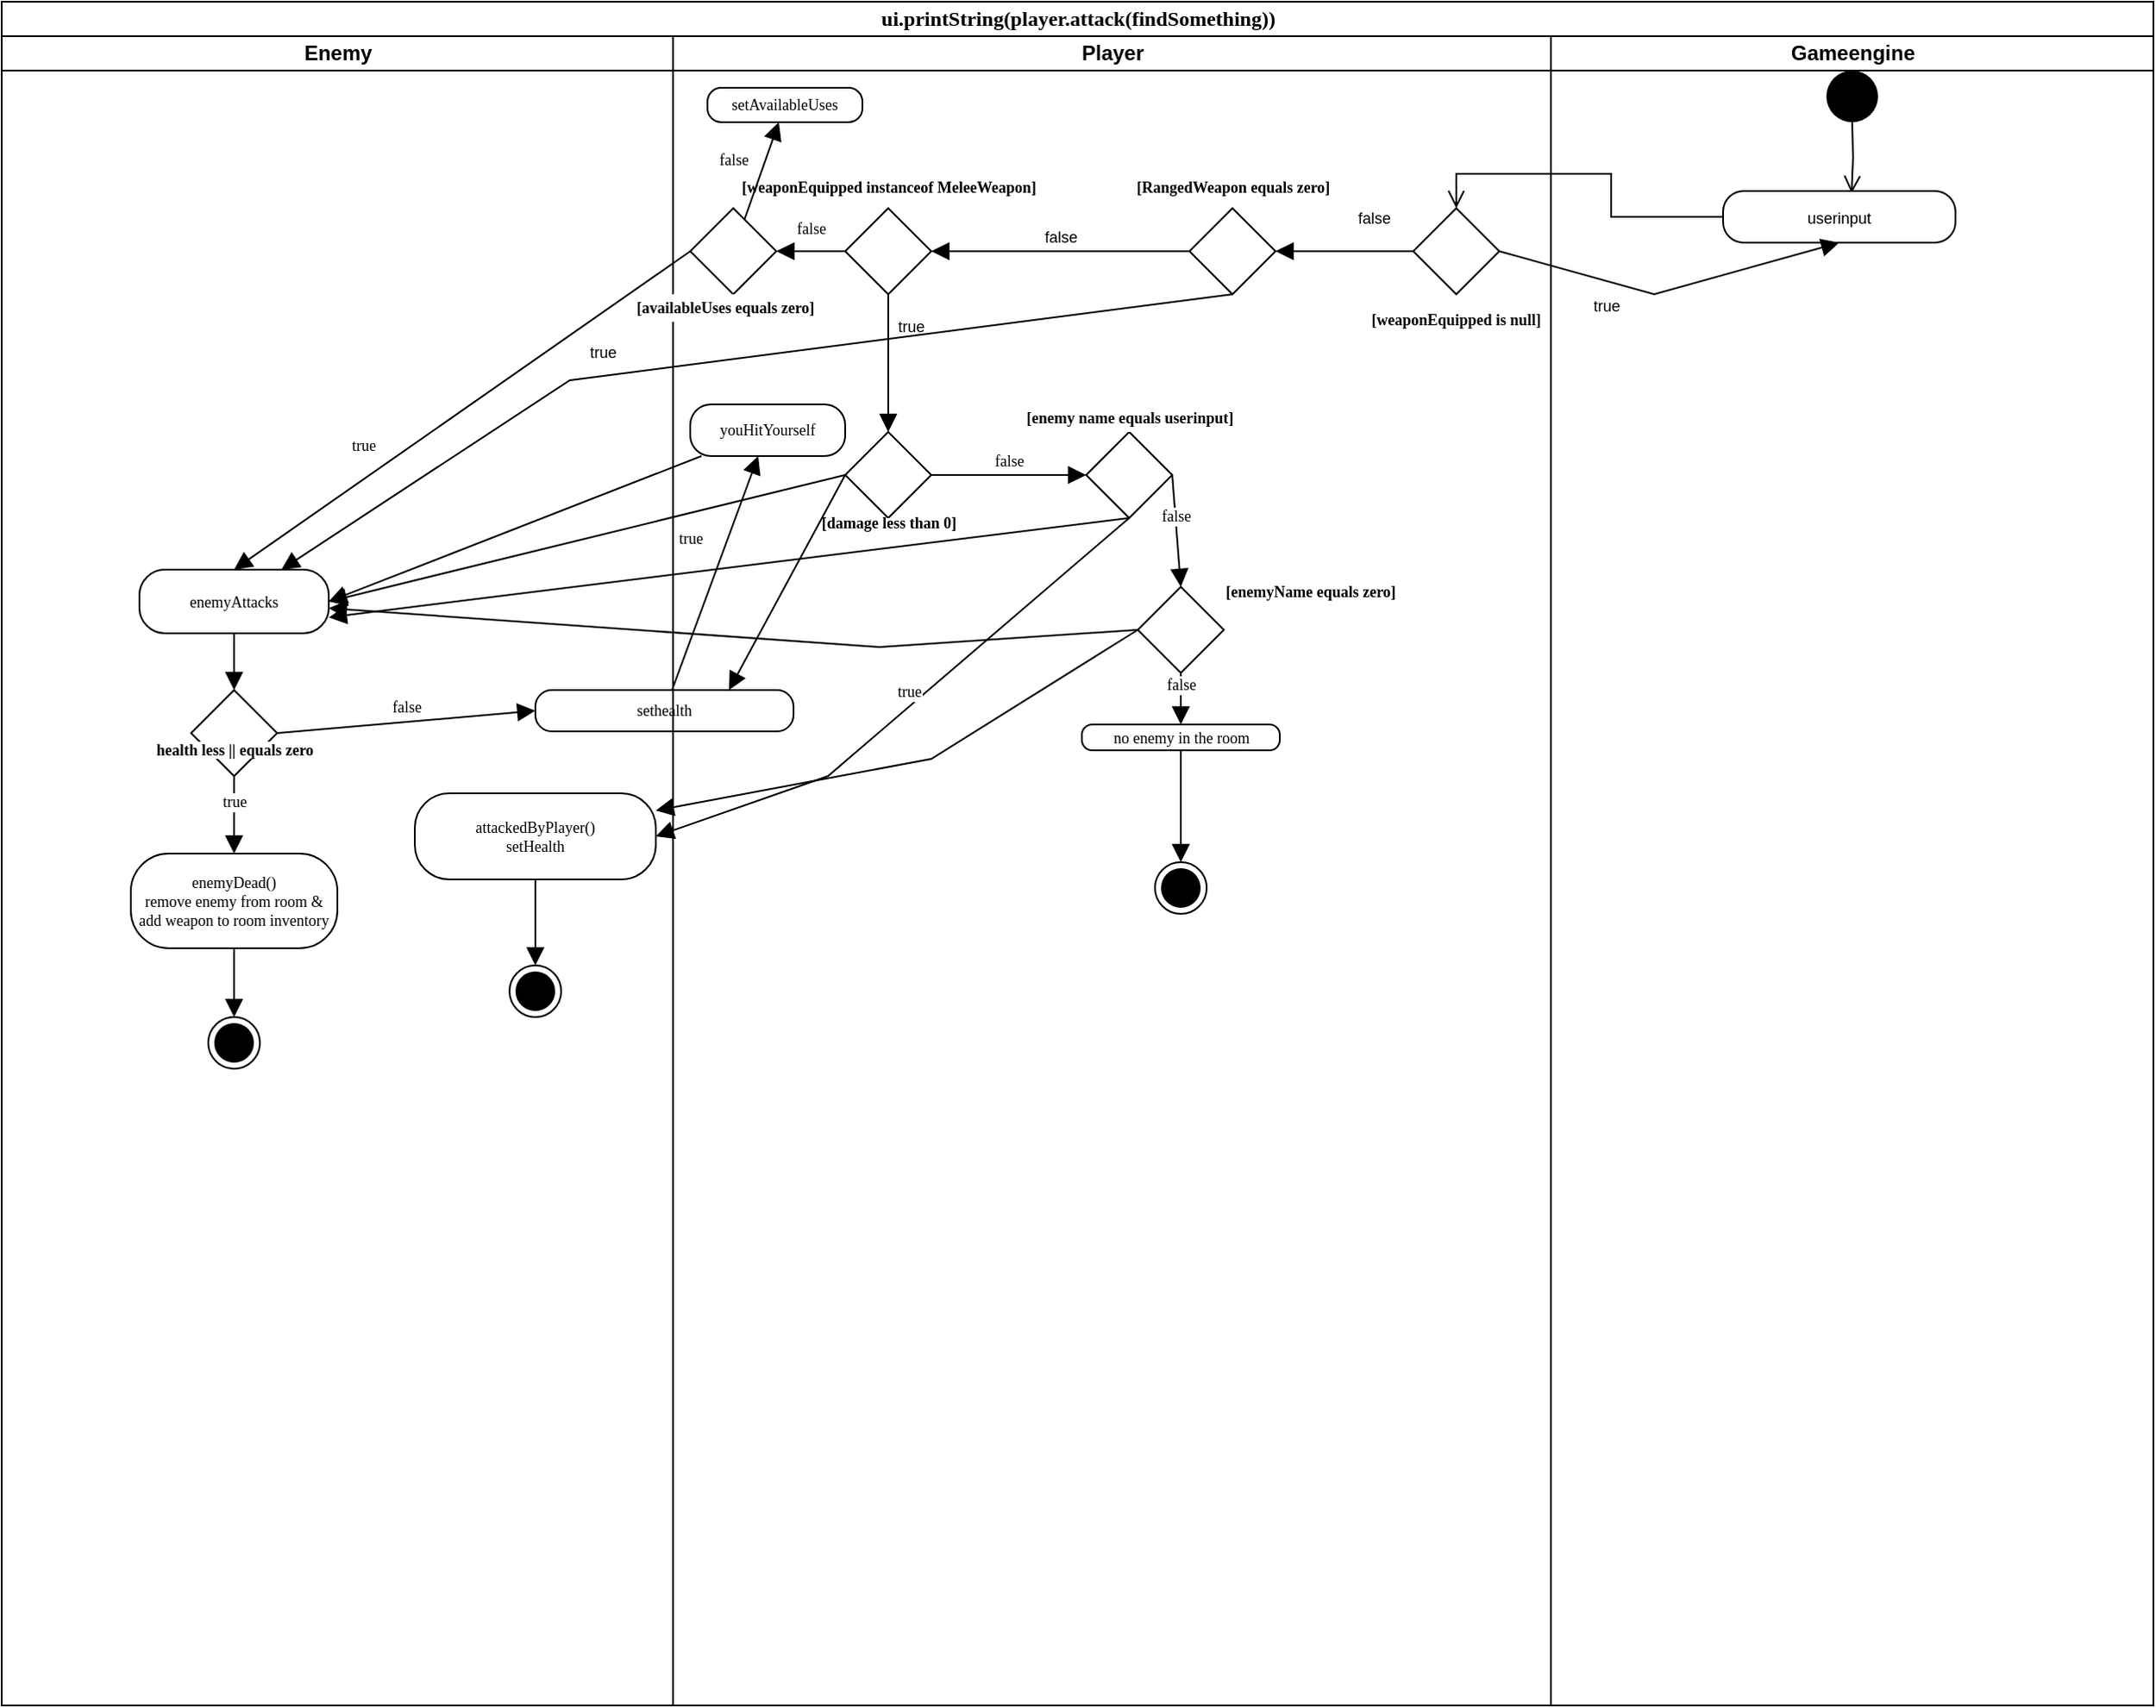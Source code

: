 <mxfile version="16.6.5" type="github">
  <diagram name="Page-1" id="0783ab3e-0a74-02c8-0abd-f7b4e66b4bec">
    <mxGraphModel dx="2285" dy="1299" grid="1" gridSize="10" guides="1" tooltips="1" connect="1" arrows="1" fold="1" page="1" pageScale="1" pageWidth="850" pageHeight="1100" background="none" math="0" shadow="0">
      <root>
        <mxCell id="0" />
        <mxCell id="1" parent="0" />
        <mxCell id="1c1d494c118603dd-1" value="ui.printString(player.attack(findSomething))" style="swimlane;html=1;childLayout=stackLayout;startSize=20;rounded=0;shadow=0;comic=0;labelBackgroundColor=none;strokeWidth=1;fontFamily=Verdana;fontSize=12;align=center;" parent="1" vertex="1">
          <mxGeometry x="-100" y="20" width="1250" height="990" as="geometry" />
        </mxCell>
        <mxCell id="1c1d494c118603dd-2" value="Enemy" style="swimlane;html=1;startSize=20;" parent="1c1d494c118603dd-1" vertex="1">
          <mxGeometry y="20" width="390" height="970" as="geometry" />
        </mxCell>
        <mxCell id="kxXblEN4KOY5F-5qo8Tu-33" value="enemyAttacks" style="rounded=1;whiteSpace=wrap;html=1;arcSize=40;fontColor=#000000;fillColor=default;strokeColor=#000000;shadow=0;labelBackgroundColor=none;comic=0;fontFamily=Verdana;fontSize=9;startSize=20;" vertex="1" parent="1c1d494c118603dd-2">
          <mxGeometry x="80" y="310" width="110" height="37" as="geometry" />
        </mxCell>
        <mxCell id="kxXblEN4KOY5F-5qo8Tu-40" value="sethealth" style="rounded=1;whiteSpace=wrap;html=1;arcSize=40;fontColor=#000000;fillColor=default;strokeColor=#000000;shadow=0;labelBackgroundColor=none;comic=0;fontFamily=Verdana;fontSize=9;startSize=20;" vertex="1" parent="1c1d494c118603dd-2">
          <mxGeometry x="310" y="380" width="150" height="24" as="geometry" />
        </mxCell>
        <mxCell id="kxXblEN4KOY5F-5qo8Tu-53" value="" style="rhombus;rounded=0;fontFamily=Helvetica;fontSize=8;fontColor=#000000;fillColor=none;gradientColor=none;html=1;shadow=0;labelBackgroundColor=none;comic=0;startSize=20;strokeColor=default;strokeWidth=1;" vertex="1" parent="1c1d494c118603dd-2">
          <mxGeometry x="110" y="380" width="50" height="50" as="geometry" />
        </mxCell>
        <mxCell id="kxXblEN4KOY5F-5qo8Tu-51" value="" style="html=1;verticalAlign=bottom;endArrow=block;rounded=0;labelBackgroundColor=default;fontFamily=Verdana;fontSize=9;fontColor=default;startSize=20;endSize=8;strokeColor=#000000;shape=connector;exitX=0.5;exitY=1;exitDx=0;exitDy=0;entryX=0.5;entryY=0;entryDx=0;entryDy=0;" edge="1" parent="1c1d494c118603dd-2" source="kxXblEN4KOY5F-5qo8Tu-33" target="kxXblEN4KOY5F-5qo8Tu-53">
          <mxGeometry width="80" relative="1" as="geometry">
            <mxPoint x="350" y="430" as="sourcePoint" />
            <mxPoint x="140" y="390" as="targetPoint" />
          </mxGeometry>
        </mxCell>
        <mxCell id="kxXblEN4KOY5F-5qo8Tu-55" value="health less || equals zero" style="text;align=center;fontStyle=1;verticalAlign=middle;spacingLeft=3;spacingRight=3;strokeColor=none;rotatable=0;points=[[0,0.5],[1,0.5]];portConstraint=eastwest;rounded=0;shadow=0;labelBackgroundColor=none;comic=0;fontFamily=Verdana;fontSize=9;fontColor=default;startSize=20;fillColor=default;html=1;" vertex="1" parent="1c1d494c118603dd-2">
          <mxGeometry x="95" y="410" width="80" height="10" as="geometry" />
        </mxCell>
        <mxCell id="kxXblEN4KOY5F-5qo8Tu-81" value="" style="edgeStyle=none;shape=connector;rounded=0;orthogonalLoop=1;jettySize=auto;html=1;labelBackgroundColor=default;fontFamily=Verdana;fontSize=9;fontColor=default;endArrow=block;startSize=20;endSize=8;strokeColor=#000000;" edge="1" parent="1c1d494c118603dd-2" source="kxXblEN4KOY5F-5qo8Tu-57" target="kxXblEN4KOY5F-5qo8Tu-80">
          <mxGeometry relative="1" as="geometry" />
        </mxCell>
        <mxCell id="kxXblEN4KOY5F-5qo8Tu-57" value="enemyDead()&lt;br&gt;remove enemy from room &amp;amp; add weapon to room inventory" style="rounded=1;whiteSpace=wrap;html=1;arcSize=40;fontColor=#000000;fillColor=default;strokeColor=#000000;shadow=0;labelBackgroundColor=none;comic=0;fontFamily=Verdana;fontSize=9;startSize=20;" vertex="1" parent="1c1d494c118603dd-2">
          <mxGeometry x="75" y="475" width="120" height="55" as="geometry" />
        </mxCell>
        <mxCell id="kxXblEN4KOY5F-5qo8Tu-56" value="true" style="html=1;verticalAlign=bottom;endArrow=block;rounded=0;labelBackgroundColor=default;fontFamily=Verdana;fontSize=9;fontColor=default;startSize=20;endSize=8;strokeColor=#000000;shape=connector;exitX=0.5;exitY=1;exitDx=0;exitDy=0;entryX=0.5;entryY=0;entryDx=0;entryDy=0;" edge="1" parent="1c1d494c118603dd-2" source="kxXblEN4KOY5F-5qo8Tu-53" target="kxXblEN4KOY5F-5qo8Tu-57">
          <mxGeometry width="80" relative="1" as="geometry">
            <mxPoint x="160" y="440" as="sourcePoint" />
            <mxPoint x="135" y="500" as="targetPoint" />
          </mxGeometry>
        </mxCell>
        <mxCell id="kxXblEN4KOY5F-5qo8Tu-54" value="false" style="html=1;verticalAlign=bottom;endArrow=block;rounded=0;labelBackgroundColor=default;fontFamily=Verdana;fontSize=9;fontColor=default;startSize=20;endSize=8;strokeColor=#000000;shape=connector;exitX=1;exitY=0.5;exitDx=0;exitDy=0;entryX=0;entryY=0.5;entryDx=0;entryDy=0;" edge="1" parent="1c1d494c118603dd-2" source="kxXblEN4KOY5F-5qo8Tu-53" target="kxXblEN4KOY5F-5qo8Tu-40">
          <mxGeometry width="80" relative="1" as="geometry">
            <mxPoint x="250" y="430" as="sourcePoint" />
            <mxPoint x="210" y="405" as="targetPoint" />
          </mxGeometry>
        </mxCell>
        <mxCell id="kxXblEN4KOY5F-5qo8Tu-79" value="" style="edgeStyle=none;shape=connector;rounded=0;orthogonalLoop=1;jettySize=auto;html=1;labelBackgroundColor=default;fontFamily=Verdana;fontSize=9;fontColor=default;endArrow=block;startSize=20;endSize=8;strokeColor=#000000;" edge="1" parent="1c1d494c118603dd-2" source="kxXblEN4KOY5F-5qo8Tu-64" target="kxXblEN4KOY5F-5qo8Tu-78">
          <mxGeometry relative="1" as="geometry" />
        </mxCell>
        <mxCell id="kxXblEN4KOY5F-5qo8Tu-64" value="attackedByPlayer()&lt;br&gt;setHealth" style="rounded=1;whiteSpace=wrap;html=1;arcSize=40;fontColor=#000000;fillColor=default;strokeColor=#000000;shadow=0;labelBackgroundColor=none;comic=0;fontFamily=Verdana;fontSize=9;startSize=20;" vertex="1" parent="1c1d494c118603dd-2">
          <mxGeometry x="240" y="440" width="140" height="50" as="geometry" />
        </mxCell>
        <mxCell id="kxXblEN4KOY5F-5qo8Tu-78" value="" style="ellipse;html=1;shape=endState;fillColor=#000000;strokeColor=#000000;rounded=0;shadow=0;labelBackgroundColor=none;comic=0;fontFamily=Verdana;fontSize=9;fontColor=default;startSize=20;" vertex="1" parent="1c1d494c118603dd-2">
          <mxGeometry x="295" y="540" width="30" height="30" as="geometry" />
        </mxCell>
        <mxCell id="kxXblEN4KOY5F-5qo8Tu-80" value="" style="ellipse;html=1;shape=endState;fillColor=#000000;strokeColor=#000000;rounded=0;shadow=0;labelBackgroundColor=none;comic=0;fontFamily=Verdana;fontSize=9;fontColor=default;startSize=20;" vertex="1" parent="1c1d494c118603dd-2">
          <mxGeometry x="120" y="570" width="30" height="30" as="geometry" />
        </mxCell>
        <mxCell id="1c1d494c118603dd-3" value="Player" style="swimlane;html=1;startSize=20;" parent="1c1d494c118603dd-1" vertex="1">
          <mxGeometry x="390" y="20" width="510" height="970" as="geometry" />
        </mxCell>
        <mxCell id="kxXblEN4KOY5F-5qo8Tu-12" value="&lt;font style=&quot;font-size: 9px&quot;&gt;false&lt;/font&gt;" style="html=1;verticalAlign=bottom;endArrow=block;rounded=0;labelBackgroundColor=default;fontFamily=Helvetica;fontSize=11;fontColor=#000000;endSize=8;strokeColor=#000000;shape=connector;exitX=0;exitY=0.5;exitDx=0;exitDy=0;entryX=1;entryY=0.5;entryDx=0;entryDy=0;" edge="1" parent="1c1d494c118603dd-3" source="kxXblEN4KOY5F-5qo8Tu-27" target="kxXblEN4KOY5F-5qo8Tu-26">
          <mxGeometry x="-0.417" y="-11" width="80" relative="1" as="geometry">
            <mxPoint x="370" y="175" as="sourcePoint" />
            <mxPoint x="292.5" y="175" as="targetPoint" />
            <mxPoint as="offset" />
          </mxGeometry>
        </mxCell>
        <mxCell id="kxXblEN4KOY5F-5qo8Tu-17" value="&lt;span style=&quot;text-align: center&quot;&gt;&lt;font style=&quot;font-size: 9px&quot;&gt;[RangedWeapon equals zero]&lt;/font&gt;&lt;/span&gt;" style="text;strokeColor=none;fillColor=default;align=center;verticalAlign=middle;spacingLeft=3;spacingRight=3;overflow=hidden;rotatable=0;points=[[0,0.5],[1,0.5]];portConstraint=eastwest;rounded=0;fontFamily=Verdana;fontSize=9;fontColor=default;html=1;fontStyle=1;shadow=0;labelBackgroundColor=none;comic=0;startSize=20;" vertex="1" parent="1c1d494c118603dd-3">
          <mxGeometry x="243.75" y="80" width="162.5" height="14" as="geometry" />
        </mxCell>
        <mxCell id="kxXblEN4KOY5F-5qo8Tu-18" value="&lt;span style=&quot;text-align: center&quot;&gt;&lt;font style=&quot;font-size: 9px&quot;&gt;[weaponEquipped is null]&lt;/font&gt;&lt;/span&gt;" style="text;strokeColor=none;fillColor=default;align=center;verticalAlign=middle;spacingLeft=3;spacingRight=3;overflow=hidden;rotatable=0;points=[[0,0.5],[1,0.5]];portConstraint=eastwest;rounded=0;fontFamily=Verdana;fontSize=9;fontColor=default;html=1;fontStyle=1;shadow=0;labelBackgroundColor=none;comic=0;startSize=20;" vertex="1" parent="1c1d494c118603dd-3">
          <mxGeometry x="380" y="150" width="150" height="30" as="geometry" />
        </mxCell>
        <mxCell id="kxXblEN4KOY5F-5qo8Tu-23" value="&lt;font style=&quot;font-size: 9px&quot;&gt;[weaponEquipped instanceof MeleeWeapon]&lt;/font&gt;" style="text;align=center;fontStyle=1;verticalAlign=middle;spacingLeft=3;spacingRight=3;strokeColor=none;rotatable=0;points=[[0,0.5],[1,0.5]];portConstraint=eastwest;rounded=0;fontFamily=Verdana;fontSize=9;fontColor=default;fillColor=default;gradientColor=none;html=1;shadow=0;labelBackgroundColor=none;comic=0;startSize=20;" vertex="1" parent="1c1d494c118603dd-3">
          <mxGeometry x="10" y="80" width="230" height="16" as="geometry" />
        </mxCell>
        <mxCell id="kxXblEN4KOY5F-5qo8Tu-26" value="" style="rhombus;rounded=0;fontFamily=Helvetica;fontSize=8;fontColor=#000000;fillColor=none;gradientColor=none;html=1;" vertex="1" parent="1c1d494c118603dd-3">
          <mxGeometry x="300" y="100" width="50" height="50" as="geometry" />
        </mxCell>
        <mxCell id="kxXblEN4KOY5F-5qo8Tu-27" value="" style="rhombus;rounded=0;fontFamily=Helvetica;fontSize=8;fontColor=#000000;fillColor=none;gradientColor=none;html=1;" vertex="1" parent="1c1d494c118603dd-3">
          <mxGeometry x="430" y="100" width="50" height="50" as="geometry" />
        </mxCell>
        <mxCell id="kxXblEN4KOY5F-5qo8Tu-28" value="" style="rhombus;rounded=0;fontFamily=Helvetica;fontSize=8;fontColor=#000000;fillColor=none;gradientColor=none;html=1;" vertex="1" parent="1c1d494c118603dd-3">
          <mxGeometry x="100" y="100" width="50" height="50" as="geometry" />
        </mxCell>
        <mxCell id="kxXblEN4KOY5F-5qo8Tu-21" value="&lt;font style=&quot;font-size: 9px&quot;&gt;false&lt;/font&gt;" style="html=1;verticalAlign=bottom;endArrow=block;rounded=0;labelBackgroundColor=default;fontFamily=Helvetica;fontSize=6;fontColor=#000000;endSize=8;strokeColor=#000000;shape=connector;exitX=0;exitY=0.5;exitDx=0;exitDy=0;entryX=1;entryY=0.5;entryDx=0;entryDy=0;" edge="1" parent="1c1d494c118603dd-3" source="kxXblEN4KOY5F-5qo8Tu-26" target="kxXblEN4KOY5F-5qo8Tu-28">
          <mxGeometry width="80" relative="1" as="geometry">
            <mxPoint x="197.5" y="175" as="sourcePoint" />
            <mxPoint x="120" y="175" as="targetPoint" />
          </mxGeometry>
        </mxCell>
        <mxCell id="kxXblEN4KOY5F-5qo8Tu-29" value="" style="rhombus;rounded=0;fontFamily=Helvetica;fontSize=8;fontColor=#000000;fillColor=none;gradientColor=none;html=1;" vertex="1" parent="1c1d494c118603dd-3">
          <mxGeometry x="100" y="230" width="50" height="50" as="geometry" />
        </mxCell>
        <mxCell id="kxXblEN4KOY5F-5qo8Tu-24" value="&lt;font style=&quot;font-size: 9px&quot;&gt;true&lt;/font&gt;" style="html=1;verticalAlign=bottom;endArrow=block;rounded=0;labelBackgroundColor=default;fontFamily=Helvetica;fontSize=8;fontColor=#000000;endSize=8;strokeColor=#000000;shape=connector;exitX=0.5;exitY=1;exitDx=0;exitDy=0;entryX=0.5;entryY=0;entryDx=0;entryDy=0;" edge="1" parent="1c1d494c118603dd-3" source="kxXblEN4KOY5F-5qo8Tu-28" target="kxXblEN4KOY5F-5qo8Tu-29">
          <mxGeometry x="-0.33" y="13" width="80" relative="1" as="geometry">
            <mxPoint x="70" y="210.0" as="sourcePoint" />
            <mxPoint x="135" y="260" as="targetPoint" />
            <mxPoint as="offset" />
          </mxGeometry>
        </mxCell>
        <mxCell id="kxXblEN4KOY5F-5qo8Tu-30" value="" style="rhombus;rounded=0;fontFamily=Helvetica;fontSize=8;fontColor=#000000;fillColor=none;gradientColor=none;html=1;" vertex="1" parent="1c1d494c118603dd-3">
          <mxGeometry x="10" y="100" width="50" height="50" as="geometry" />
        </mxCell>
        <mxCell id="kxXblEN4KOY5F-5qo8Tu-31" value="false" style="html=1;verticalAlign=bottom;endArrow=block;rounded=0;labelBackgroundColor=default;fontFamily=Verdana;fontSize=9;fontColor=default;startSize=20;endSize=8;strokeColor=#000000;shape=connector;exitX=0;exitY=0.5;exitDx=0;exitDy=0;entryX=1;entryY=0.5;entryDx=0;entryDy=0;" edge="1" parent="1c1d494c118603dd-3" source="kxXblEN4KOY5F-5qo8Tu-28" target="kxXblEN4KOY5F-5qo8Tu-30">
          <mxGeometry y="-5" width="80" relative="1" as="geometry">
            <mxPoint x="40" y="350" as="sourcePoint" />
            <mxPoint x="120" y="350" as="targetPoint" />
            <mxPoint as="offset" />
          </mxGeometry>
        </mxCell>
        <mxCell id="kxXblEN4KOY5F-5qo8Tu-36" value="setAvailableUses" style="rounded=1;whiteSpace=wrap;html=1;arcSize=40;fontColor=#000000;fillColor=default;strokeColor=#000000;shadow=0;labelBackgroundColor=none;comic=0;fontFamily=Verdana;fontSize=9;startSize=20;" vertex="1" parent="1c1d494c118603dd-3">
          <mxGeometry x="20" y="30" width="90" height="20" as="geometry" />
        </mxCell>
        <mxCell id="kxXblEN4KOY5F-5qo8Tu-35" value="false" style="html=1;verticalAlign=bottom;endArrow=block;rounded=0;labelBackgroundColor=default;fontFamily=Verdana;fontSize=9;fontColor=default;startSize=20;endSize=8;strokeColor=#000000;shape=connector;" edge="1" parent="1c1d494c118603dd-3" source="kxXblEN4KOY5F-5qo8Tu-30" target="kxXblEN4KOY5F-5qo8Tu-36">
          <mxGeometry x="-0.238" y="15" width="80" relative="1" as="geometry">
            <mxPoint x="-10" y="230" as="sourcePoint" />
            <mxPoint x="40" y="200" as="targetPoint" />
            <mxPoint as="offset" />
          </mxGeometry>
        </mxCell>
        <mxCell id="kxXblEN4KOY5F-5qo8Tu-32" value="[availableUses equals zero]" style="text;align=center;fontStyle=1;verticalAlign=middle;spacingLeft=3;spacingRight=3;strokeColor=none;rotatable=0;points=[[0,0.5],[1,0.5]];portConstraint=eastwest;rounded=0;shadow=0;labelBackgroundColor=none;comic=0;fontFamily=Verdana;fontSize=9;fontColor=default;startSize=20;fillColor=default;html=1;" vertex="1" parent="1c1d494c118603dd-3">
          <mxGeometry x="-10" y="150" width="80" height="16" as="geometry" />
        </mxCell>
        <mxCell id="kxXblEN4KOY5F-5qo8Tu-37" value="[damage less than 0]" style="text;align=center;fontStyle=1;verticalAlign=middle;spacingLeft=3;spacingRight=3;strokeColor=none;rotatable=0;points=[[0,0.5],[1,0.5]];portConstraint=eastwest;rounded=0;shadow=0;labelBackgroundColor=none;comic=0;fontFamily=Verdana;fontSize=9;fontColor=default;startSize=20;fillColor=default;html=1;" vertex="1" parent="1c1d494c118603dd-3">
          <mxGeometry x="85" y="280" width="80" height="6" as="geometry" />
        </mxCell>
        <mxCell id="kxXblEN4KOY5F-5qo8Tu-42" value="youHitYourself" style="rounded=1;whiteSpace=wrap;html=1;arcSize=40;fontColor=#000000;fillColor=default;strokeColor=#000000;shadow=0;labelBackgroundColor=none;comic=0;fontFamily=Verdana;fontSize=9;startSize=20;" vertex="1" parent="1c1d494c118603dd-3">
          <mxGeometry x="10" y="214" width="90" height="30" as="geometry" />
        </mxCell>
        <mxCell id="kxXblEN4KOY5F-5qo8Tu-46" value="" style="rhombus;rounded=0;fontFamily=Helvetica;fontSize=8;fontColor=#000000;fillColor=none;gradientColor=none;html=1;" vertex="1" parent="1c1d494c118603dd-3">
          <mxGeometry x="240" y="230" width="50" height="50" as="geometry" />
        </mxCell>
        <mxCell id="kxXblEN4KOY5F-5qo8Tu-47" value="[enemy name equals userinput]" style="text;align=center;fontStyle=1;verticalAlign=middle;spacingLeft=3;spacingRight=3;strokeColor=none;rotatable=0;points=[[0,0.5],[1,0.5]];portConstraint=eastwest;rounded=0;shadow=0;labelBackgroundColor=none;comic=0;fontFamily=Verdana;fontSize=9;fontColor=default;startSize=20;fillColor=default;html=1;" vertex="1" parent="1c1d494c118603dd-3">
          <mxGeometry x="225" y="214" width="80" height="16" as="geometry" />
        </mxCell>
        <mxCell id="kxXblEN4KOY5F-5qo8Tu-38" value="false" style="html=1;verticalAlign=bottom;endArrow=block;rounded=0;labelBackgroundColor=default;fontFamily=Verdana;fontSize=9;fontColor=default;startSize=20;endSize=8;strokeColor=#000000;shape=connector;exitX=1;exitY=0.5;exitDx=0;exitDy=0;entryX=0;entryY=0.5;entryDx=0;entryDy=0;" edge="1" parent="1c1d494c118603dd-3" source="kxXblEN4KOY5F-5qo8Tu-29" target="kxXblEN4KOY5F-5qo8Tu-46">
          <mxGeometry width="80" relative="1" as="geometry">
            <mxPoint x="190" y="260" as="sourcePoint" />
            <mxPoint x="220" y="255" as="targetPoint" />
          </mxGeometry>
        </mxCell>
        <mxCell id="kxXblEN4KOY5F-5qo8Tu-69" value="" style="rhombus;rounded=0;fontFamily=Helvetica;fontSize=8;fontColor=#000000;fillColor=none;gradientColor=none;html=1;" vertex="1" parent="1c1d494c118603dd-3">
          <mxGeometry x="270" y="320" width="50" height="50" as="geometry" />
        </mxCell>
        <mxCell id="kxXblEN4KOY5F-5qo8Tu-68" value="false" style="html=1;verticalAlign=bottom;endArrow=block;rounded=0;labelBackgroundColor=default;fontFamily=Verdana;fontSize=9;fontColor=default;startSize=20;endSize=8;strokeColor=#000000;shape=connector;exitX=1;exitY=0.5;exitDx=0;exitDy=0;entryX=0.5;entryY=0;entryDx=0;entryDy=0;" edge="1" parent="1c1d494c118603dd-3" source="kxXblEN4KOY5F-5qo8Tu-46" target="kxXblEN4KOY5F-5qo8Tu-69">
          <mxGeometry width="80" relative="1" as="geometry">
            <mxPoint x="250" y="470" as="sourcePoint" />
            <mxPoint x="290" y="320" as="targetPoint" />
          </mxGeometry>
        </mxCell>
        <mxCell id="kxXblEN4KOY5F-5qo8Tu-71" value="[enemyName equals zero]" style="text;align=center;fontStyle=1;verticalAlign=middle;spacingLeft=3;spacingRight=3;strokeColor=none;rotatable=0;points=[[0,0.5],[1,0.5]];portConstraint=eastwest;rounded=0;shadow=0;labelBackgroundColor=none;comic=0;fontFamily=Verdana;fontSize=9;fontColor=default;startSize=20;fillColor=default;html=1;" vertex="1" parent="1c1d494c118603dd-3">
          <mxGeometry x="330" y="310" width="80" height="26" as="geometry" />
        </mxCell>
        <mxCell id="kxXblEN4KOY5F-5qo8Tu-77" value="" style="edgeStyle=none;shape=connector;rounded=0;orthogonalLoop=1;jettySize=auto;html=1;labelBackgroundColor=default;fontFamily=Verdana;fontSize=9;fontColor=default;endArrow=block;startSize=20;endSize=8;strokeColor=#000000;" edge="1" parent="1c1d494c118603dd-3" source="kxXblEN4KOY5F-5qo8Tu-75" target="kxXblEN4KOY5F-5qo8Tu-76">
          <mxGeometry relative="1" as="geometry" />
        </mxCell>
        <mxCell id="kxXblEN4KOY5F-5qo8Tu-75" value="no enemy in the room" style="rounded=1;whiteSpace=wrap;html=1;arcSize=40;fontColor=#000000;fillColor=default;strokeColor=#000000;shadow=0;labelBackgroundColor=none;comic=0;fontFamily=Verdana;fontSize=9;startSize=20;" vertex="1" parent="1c1d494c118603dd-3">
          <mxGeometry x="237.5" y="400" width="115" height="15" as="geometry" />
        </mxCell>
        <mxCell id="kxXblEN4KOY5F-5qo8Tu-74" value="false" style="html=1;verticalAlign=bottom;endArrow=block;rounded=0;labelBackgroundColor=default;fontFamily=Verdana;fontSize=9;fontColor=default;startSize=20;endSize=8;strokeColor=#000000;shape=connector;exitX=0.5;exitY=1;exitDx=0;exitDy=0;" edge="1" parent="1c1d494c118603dd-3" source="kxXblEN4KOY5F-5qo8Tu-69" target="kxXblEN4KOY5F-5qo8Tu-75">
          <mxGeometry width="80" relative="1" as="geometry">
            <mxPoint x="290" y="380" as="sourcePoint" />
            <mxPoint x="295" y="420" as="targetPoint" />
          </mxGeometry>
        </mxCell>
        <mxCell id="kxXblEN4KOY5F-5qo8Tu-76" value="" style="ellipse;html=1;shape=endState;fillColor=#000000;strokeColor=#000000;rounded=0;shadow=0;labelBackgroundColor=none;comic=0;fontFamily=Verdana;fontSize=9;fontColor=default;startSize=20;" vertex="1" parent="1c1d494c118603dd-3">
          <mxGeometry x="280" y="480" width="30" height="30" as="geometry" />
        </mxCell>
        <mxCell id="1c1d494c118603dd-4" value="Gameengine" style="swimlane;html=1;startSize=20;" parent="1c1d494c118603dd-1" vertex="1">
          <mxGeometry x="900" y="20" width="350" height="970" as="geometry" />
        </mxCell>
        <mxCell id="kxXblEN4KOY5F-5qo8Tu-2" value="" style="edgeStyle=orthogonalEdgeStyle;html=1;verticalAlign=bottom;endArrow=open;endSize=8;strokeColor=#000000;rounded=0;entryX=0.553;entryY=0.043;entryDx=0;entryDy=0;entryPerimeter=0;" edge="1" parent="1c1d494c118603dd-4" target="kxXblEN4KOY5F-5qo8Tu-5">
          <mxGeometry relative="1" as="geometry">
            <mxPoint x="125" y="90" as="targetPoint" />
            <mxPoint x="175" y="50" as="sourcePoint" />
          </mxGeometry>
        </mxCell>
        <mxCell id="kxXblEN4KOY5F-5qo8Tu-5" value="&lt;font style=&quot;font-size: 9px&quot;&gt;userinput&lt;/font&gt;" style="rounded=1;whiteSpace=wrap;html=1;arcSize=40;fontColor=#000000;fillColor=default;strokeColor=#000000;fontFamily=Helvetica;fontSize=11;" vertex="1" parent="1c1d494c118603dd-4">
          <mxGeometry x="100" y="90" width="135" height="30" as="geometry" />
        </mxCell>
        <mxCell id="kxXblEN4KOY5F-5qo8Tu-25" value="" style="ellipse;fillColor=#000000;strokeColor=none;rounded=0;fontFamily=Helvetica;fontSize=8;fontColor=#000000;html=1;" vertex="1" parent="1c1d494c118603dd-4">
          <mxGeometry x="160" y="20" width="30" height="30" as="geometry" />
        </mxCell>
        <mxCell id="kxXblEN4KOY5F-5qo8Tu-9" value="" style="edgeStyle=orthogonalEdgeStyle;shape=connector;rounded=0;orthogonalLoop=1;jettySize=auto;html=1;labelBackgroundColor=default;fontFamily=Helvetica;fontSize=11;fontColor=#000000;endArrow=open;endSize=8;strokeColor=#000000;entryX=0.5;entryY=0;entryDx=0;entryDy=0;" edge="1" parent="1c1d494c118603dd-1" source="kxXblEN4KOY5F-5qo8Tu-5" target="kxXblEN4KOY5F-5qo8Tu-27">
          <mxGeometry relative="1" as="geometry">
            <mxPoint x="660.029" y="160.025" as="targetPoint" />
          </mxGeometry>
        </mxCell>
        <mxCell id="kxXblEN4KOY5F-5qo8Tu-11" value="&lt;font style=&quot;font-size: 9px&quot;&gt;true&lt;/font&gt;" style="html=1;verticalAlign=bottom;endArrow=block;rounded=0;labelBackgroundColor=default;fontFamily=Helvetica;fontSize=11;fontColor=#000000;endSize=8;strokeColor=#000000;shape=connector;entryX=0.5;entryY=1;entryDx=0;entryDy=0;exitX=1;exitY=0.5;exitDx=0;exitDy=0;" edge="1" parent="1c1d494c118603dd-1" source="kxXblEN4KOY5F-5qo8Tu-27" target="kxXblEN4KOY5F-5qo8Tu-5">
          <mxGeometry x="-0.317" y="-22" width="80" relative="1" as="geometry">
            <mxPoint x="700" y="195" as="sourcePoint" />
            <mxPoint x="560" y="220" as="targetPoint" />
            <Array as="points">
              <mxPoint x="960" y="170" />
            </Array>
            <mxPoint as="offset" />
          </mxGeometry>
        </mxCell>
        <mxCell id="kxXblEN4KOY5F-5qo8Tu-34" value="true" style="html=1;verticalAlign=bottom;endArrow=block;rounded=0;labelBackgroundColor=default;fontFamily=Verdana;fontSize=9;fontColor=default;startSize=20;endSize=8;strokeColor=#000000;shape=connector;exitX=0;exitY=0.5;exitDx=0;exitDy=0;entryX=0.5;entryY=0;entryDx=0;entryDy=0;" edge="1" parent="1c1d494c118603dd-1" source="kxXblEN4KOY5F-5qo8Tu-30" target="kxXblEN4KOY5F-5qo8Tu-33">
          <mxGeometry x="0.393" y="-9" width="80" relative="1" as="geometry">
            <mxPoint x="240" y="250" as="sourcePoint" />
            <mxPoint x="320" y="250" as="targetPoint" />
            <mxPoint as="offset" />
          </mxGeometry>
        </mxCell>
        <mxCell id="kxXblEN4KOY5F-5qo8Tu-20" value="&lt;font style=&quot;font-size: 9px&quot;&gt;true&lt;/font&gt;" style="html=1;verticalAlign=bottom;endArrow=block;rounded=0;labelBackgroundColor=default;fontFamily=Helvetica;fontSize=6;fontColor=#000000;endSize=8;strokeColor=#000000;shape=connector;exitX=0.5;exitY=1;exitDx=0;exitDy=0;entryX=0.75;entryY=0;entryDx=0;entryDy=0;" edge="1" parent="1c1d494c118603dd-1" source="kxXblEN4KOY5F-5qo8Tu-26" target="kxXblEN4KOY5F-5qo8Tu-33">
          <mxGeometry x="0.25" y="-5" width="80" relative="1" as="geometry">
            <mxPoint x="495" y="230" as="sourcePoint" />
            <mxPoint x="495" y="300" as="targetPoint" />
            <Array as="points">
              <mxPoint x="330" y="220" />
            </Array>
            <mxPoint as="offset" />
          </mxGeometry>
        </mxCell>
        <mxCell id="kxXblEN4KOY5F-5qo8Tu-44" value="" style="edgeStyle=none;shape=connector;rounded=0;orthogonalLoop=1;jettySize=auto;html=1;labelBackgroundColor=default;fontFamily=Verdana;fontSize=9;fontColor=default;endArrow=block;startSize=20;endSize=8;strokeColor=#000000;entryX=1;entryY=0.5;entryDx=0;entryDy=0;" edge="1" parent="1c1d494c118603dd-1" source="kxXblEN4KOY5F-5qo8Tu-42" target="kxXblEN4KOY5F-5qo8Tu-33">
          <mxGeometry relative="1" as="geometry" />
        </mxCell>
        <mxCell id="kxXblEN4KOY5F-5qo8Tu-49" value="true" style="html=1;verticalAlign=bottom;endArrow=block;rounded=0;labelBackgroundColor=default;fontFamily=Verdana;fontSize=9;fontColor=default;startSize=20;endSize=8;strokeColor=#000000;shape=connector;exitX=0.5;exitY=1;exitDx=0;exitDy=0;entryX=1;entryY=0.75;entryDx=0;entryDy=0;" edge="1" parent="1c1d494c118603dd-1" source="kxXblEN4KOY5F-5qo8Tu-46" target="kxXblEN4KOY5F-5qo8Tu-33">
          <mxGeometry x="0.091" y="-12" width="80" relative="1" as="geometry">
            <mxPoint x="530" y="420" as="sourcePoint" />
            <mxPoint x="410" y="350" as="targetPoint" />
            <mxPoint as="offset" />
          </mxGeometry>
        </mxCell>
        <mxCell id="kxXblEN4KOY5F-5qo8Tu-39" value="" style="edgeStyle=none;shape=connector;rounded=0;orthogonalLoop=1;jettySize=auto;html=1;labelBackgroundColor=default;fontFamily=Verdana;fontSize=9;fontColor=default;endArrow=block;startSize=20;endSize=8;strokeColor=#000000;exitX=0;exitY=0.5;exitDx=0;exitDy=0;entryX=0.75;entryY=0;entryDx=0;entryDy=0;" edge="1" parent="1c1d494c118603dd-1" source="kxXblEN4KOY5F-5qo8Tu-29" target="kxXblEN4KOY5F-5qo8Tu-40">
          <mxGeometry relative="1" as="geometry">
            <mxPoint x="310" y="275" as="targetPoint" />
          </mxGeometry>
        </mxCell>
        <mxCell id="kxXblEN4KOY5F-5qo8Tu-43" value="" style="edgeStyle=none;shape=connector;rounded=0;orthogonalLoop=1;jettySize=auto;html=1;labelBackgroundColor=default;fontFamily=Verdana;fontSize=9;fontColor=default;endArrow=block;startSize=20;endSize=8;strokeColor=#000000;" edge="1" parent="1c1d494c118603dd-1" source="kxXblEN4KOY5F-5qo8Tu-40" target="kxXblEN4KOY5F-5qo8Tu-42">
          <mxGeometry relative="1" as="geometry" />
        </mxCell>
        <mxCell id="kxXblEN4KOY5F-5qo8Tu-63" value="true" style="html=1;verticalAlign=bottom;endArrow=block;rounded=0;labelBackgroundColor=default;fontFamily=Verdana;fontSize=9;fontColor=default;startSize=20;endSize=8;strokeColor=#000000;shape=connector;exitX=0.5;exitY=1;exitDx=0;exitDy=0;entryX=1;entryY=0.5;entryDx=0;entryDy=0;" edge="1" parent="1c1d494c118603dd-1" source="kxXblEN4KOY5F-5qo8Tu-46" target="kxXblEN4KOY5F-5qo8Tu-64">
          <mxGeometry width="80" relative="1" as="geometry">
            <mxPoint x="460" y="430" as="sourcePoint" />
            <mxPoint x="470" y="470" as="targetPoint" />
            <Array as="points">
              <mxPoint x="480" y="450" />
            </Array>
          </mxGeometry>
        </mxCell>
        <mxCell id="kxXblEN4KOY5F-5qo8Tu-65" value="" style="edgeStyle=none;shape=connector;rounded=0;orthogonalLoop=1;jettySize=auto;html=1;labelBackgroundColor=default;fontFamily=Verdana;fontSize=9;fontColor=default;endArrow=block;startSize=20;endSize=8;strokeColor=#000000;entryX=1;entryY=0.5;entryDx=0;entryDy=0;exitX=0;exitY=0.5;exitDx=0;exitDy=0;" edge="1" parent="1c1d494c118603dd-1" source="kxXblEN4KOY5F-5qo8Tu-29" target="kxXblEN4KOY5F-5qo8Tu-33">
          <mxGeometry relative="1" as="geometry">
            <mxPoint x="416.558" y="274" as="sourcePoint" />
            <mxPoint x="200" y="358.5" as="targetPoint" />
          </mxGeometry>
        </mxCell>
        <mxCell id="kxXblEN4KOY5F-5qo8Tu-72" value="" style="html=1;verticalAlign=bottom;endArrow=block;rounded=0;labelBackgroundColor=default;fontFamily=Verdana;fontSize=9;fontColor=default;startSize=20;endSize=8;strokeColor=#000000;shape=connector;exitX=0;exitY=0.5;exitDx=0;exitDy=0;" edge="1" parent="1c1d494c118603dd-1" source="kxXblEN4KOY5F-5qo8Tu-69">
          <mxGeometry width="80" relative="1" as="geometry">
            <mxPoint x="640" y="490" as="sourcePoint" />
            <mxPoint x="380" y="470" as="targetPoint" />
            <Array as="points">
              <mxPoint x="540" y="440" />
            </Array>
          </mxGeometry>
        </mxCell>
        <mxCell id="kxXblEN4KOY5F-5qo8Tu-73" value="" style="html=1;verticalAlign=bottom;endArrow=block;rounded=0;labelBackgroundColor=default;fontFamily=Verdana;fontSize=9;fontColor=default;startSize=20;endSize=8;strokeColor=#000000;shape=connector;exitX=0;exitY=0.5;exitDx=0;exitDy=0;" edge="1" parent="1c1d494c118603dd-1" source="kxXblEN4KOY5F-5qo8Tu-69" target="kxXblEN4KOY5F-5qo8Tu-33">
          <mxGeometry width="80" relative="1" as="geometry">
            <mxPoint x="670" y="375" as="sourcePoint" />
            <mxPoint x="390" y="480" as="targetPoint" />
            <Array as="points">
              <mxPoint x="510" y="375" />
            </Array>
          </mxGeometry>
        </mxCell>
      </root>
    </mxGraphModel>
  </diagram>
</mxfile>
